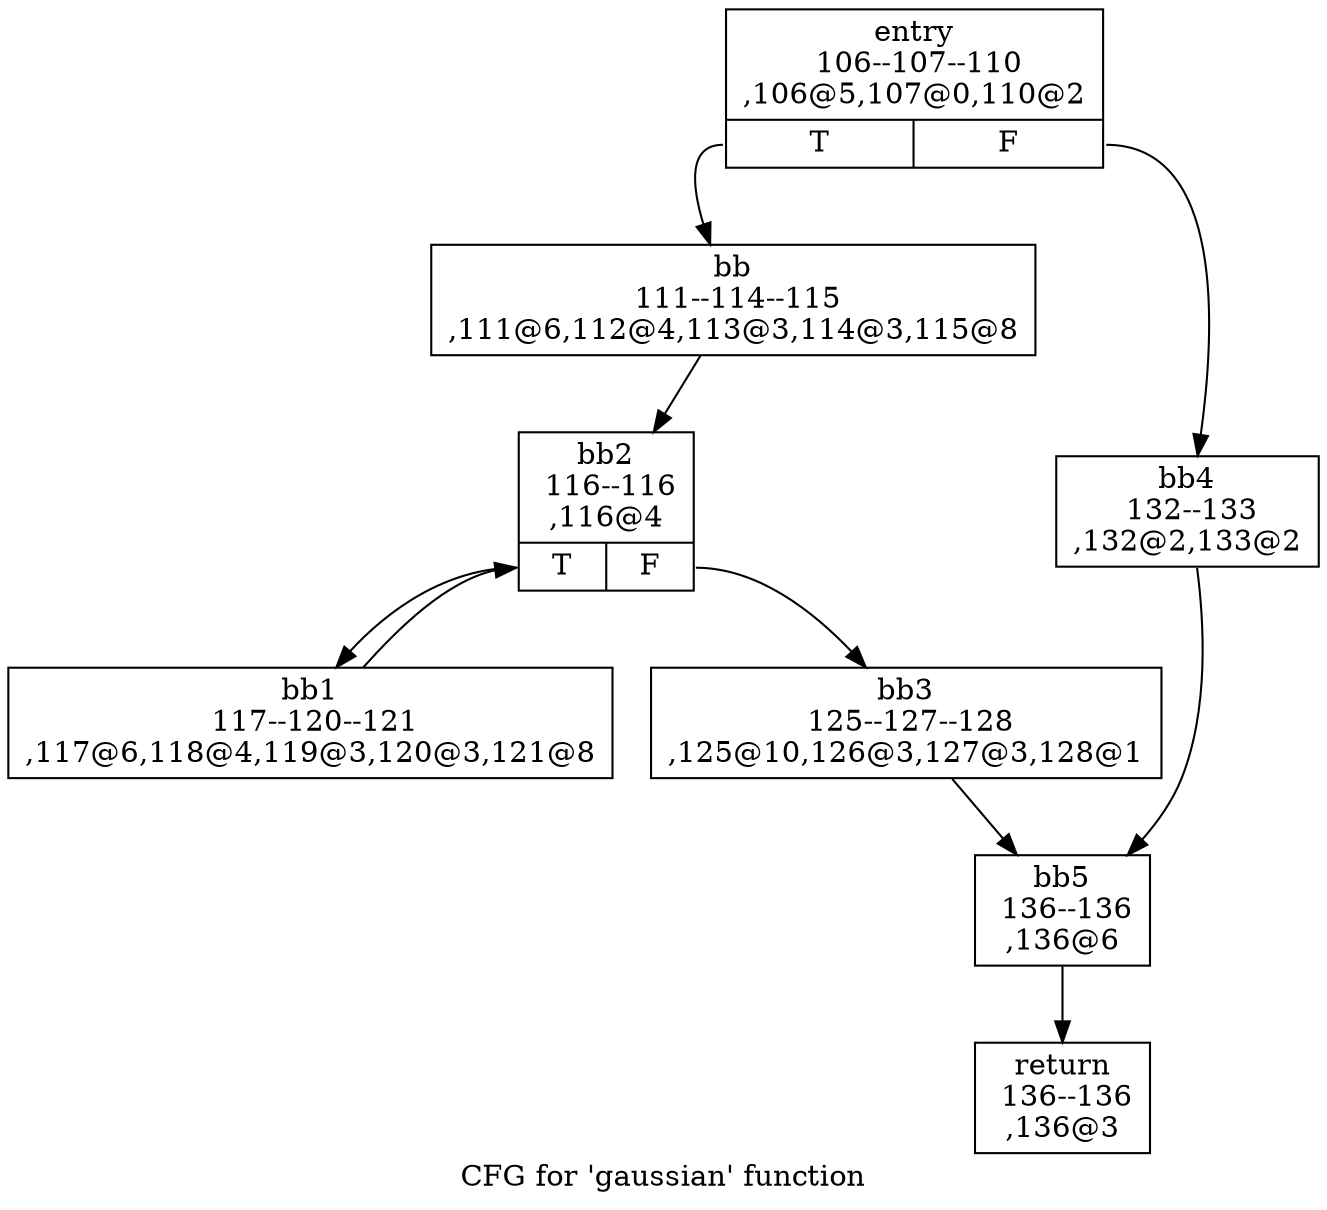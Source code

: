digraph "CFG for 'gaussian' function" {
	label="CFG for 'gaussian' function";

	Node0x10081daa0 [shape=record,label="{entry\n 106--107--110\n,106@5,107@0,110@2\n|{<s0>T|<s1>F}}"];
	Node0x10081daa0:s0 -> Node0x10081daf0;
	Node0x10081daa0:s1 -> Node0x10081dc30;
	Node0x10081daf0 [shape=record,label="{bb\n 111--114--115\n,111@6,112@4,113@3,114@3,115@8\n}"];
	Node0x10081daf0 -> Node0x10081db90;
	Node0x10081db40 [shape=record,label="{bb1\n 117--120--121\n,117@6,118@4,119@3,120@3,121@8\n}"];
	Node0x10081db40 -> Node0x10081db90;
	Node0x10081db90 [shape=record,label="{bb2\n 116--116\n,116@4\n|{<s0>T|<s1>F}}"];
	Node0x10081db90:s0 -> Node0x10081db40;
	Node0x10081db90:s1 -> Node0x10081dbe0;
	Node0x10081dbe0 [shape=record,label="{bb3\n 125--127--128\n,125@10,126@3,127@3,128@1\n}"];
	Node0x10081dbe0 -> Node0x10081dc80;
	Node0x10081dc30 [shape=record,label="{bb4\n 132--133\n,132@2,133@2\n}"];
	Node0x10081dc30 -> Node0x10081dc80;
	Node0x10081dc80 [shape=record,label="{bb5\n 136--136\n,136@6\n}"];
	Node0x10081dc80 -> Node0x10081dcd0;
	Node0x10081dcd0 [shape=record,label="{return\n 136--136\n,136@3\n}"];
}
